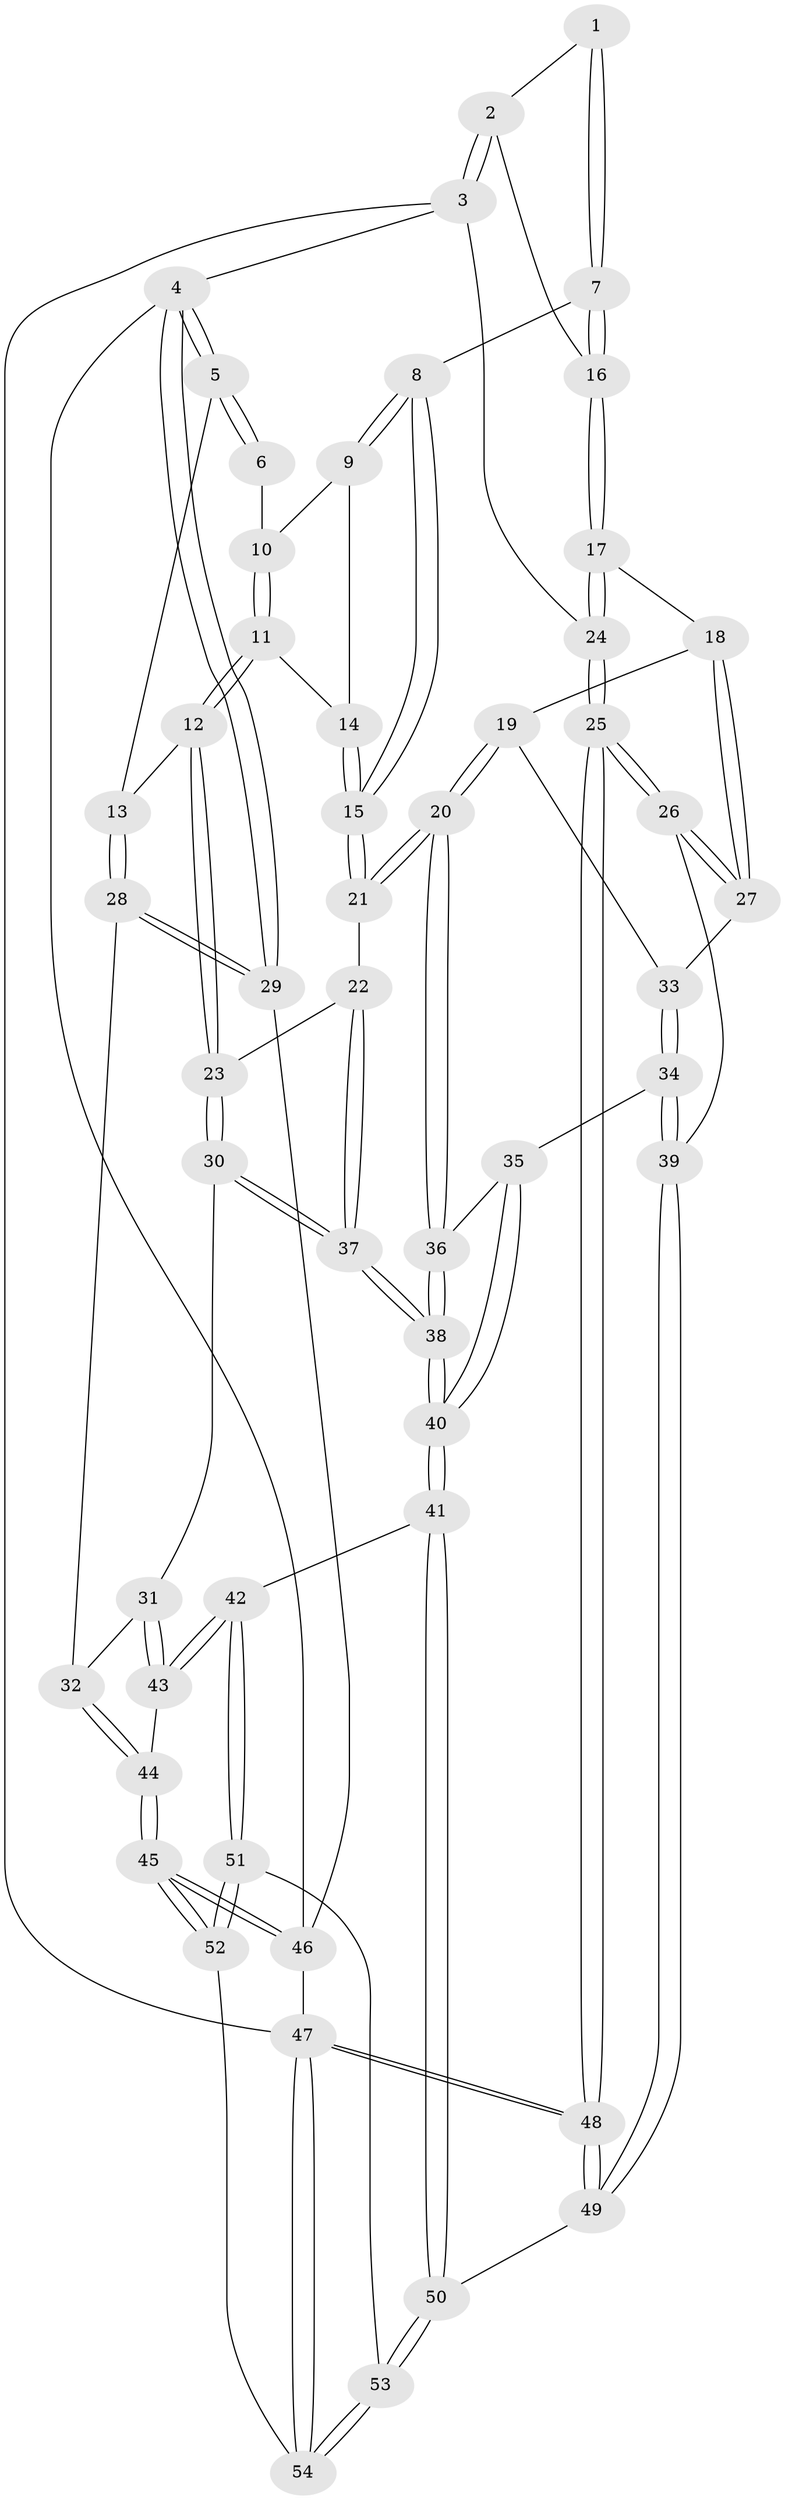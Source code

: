 // coarse degree distribution, {3: 0.10810810810810811, 5: 0.3783783783783784, 4: 0.40540540540540543, 6: 0.10810810810810811}
// Generated by graph-tools (version 1.1) at 2025/52/02/27/25 19:52:42]
// undirected, 54 vertices, 132 edges
graph export_dot {
graph [start="1"]
  node [color=gray90,style=filled];
  1 [pos="+0.6796617746692497+0"];
  2 [pos="+1+0"];
  3 [pos="+1+0"];
  4 [pos="+0+0"];
  5 [pos="+0.2479068258250493+0"];
  6 [pos="+0.4727698378335254+0"];
  7 [pos="+0.717867512094772+0.06642420740472088"];
  8 [pos="+0.6925718108224849+0.11321464710393689"];
  9 [pos="+0.5992170587456336+0.09452656098392698"];
  10 [pos="+0.4980315038725416+0"];
  11 [pos="+0.5293975799128087+0.15875056880763466"];
  12 [pos="+0.4912777307177674+0.2756912180607116"];
  13 [pos="+0.25090676808069645+0.1901873073941063"];
  14 [pos="+0.5813909071218518+0.12290100890247234"];
  15 [pos="+0.6830398446487792+0.18136480632546656"];
  16 [pos="+0.8784559183331613+0.1322338128646845"];
  17 [pos="+0.885317474344413+0.23737036566322073"];
  18 [pos="+0.8625616227622306+0.25292251711584396"];
  19 [pos="+0.7501546573656265+0.30735027608374926"];
  20 [pos="+0.7099062737968872+0.30915950902903166"];
  21 [pos="+0.6819415195175907+0.29672055927867425"];
  22 [pos="+0.5673243740853908+0.3076459534948837"];
  23 [pos="+0.499270929877205+0.2827436821657002"];
  24 [pos="+1+0.3372034832190335"];
  25 [pos="+1+0.6556878160464561"];
  26 [pos="+1+0.6451740543832242"];
  27 [pos="+0.9260025973451316+0.44862191266731116"];
  28 [pos="+0.09469492225160425+0.3834302271070541"];
  29 [pos="+0+0.4307803078286981"];
  30 [pos="+0.40368494111027114+0.48546961545910006"];
  31 [pos="+0.3872743757667403+0.4962521991037599"];
  32 [pos="+0.27342621758149027+0.4991820845229931"];
  33 [pos="+0.8077418217793412+0.3906596617639013"];
  34 [pos="+0.8422506517450637+0.5905490384974916"];
  35 [pos="+0.7483557896456692+0.562057980861812"];
  36 [pos="+0.7071570921198383+0.40214469357756494"];
  37 [pos="+0.5550553598919378+0.5101237295074526"];
  38 [pos="+0.583792467520012+0.5630830076299705"];
  39 [pos="+0.9418717768471233+0.6544420835030829"];
  40 [pos="+0.5953154861427985+0.6071815763754114"];
  41 [pos="+0.5548748097414641+0.693140622073847"];
  42 [pos="+0.5236585695013891+0.6994351283076948"];
  43 [pos="+0.49097400106030487+0.6866802751446205"];
  44 [pos="+0.32129043082300723+0.6862135084608566"];
  45 [pos="+0+1"];
  46 [pos="+0+1"];
  47 [pos="+1+1"];
  48 [pos="+1+1"];
  49 [pos="+0.7114403047168315+0.830766945652448"];
  50 [pos="+0.7060703530321182+0.8332248926696183"];
  51 [pos="+0.35687634056224876+1"];
  52 [pos="+0.2028268981471383+1"];
  53 [pos="+0.7057406467584489+0.8346553054012221"];
  54 [pos="+0.7301618953387802+1"];
  1 -- 2;
  1 -- 7;
  1 -- 7;
  2 -- 3;
  2 -- 3;
  2 -- 16;
  3 -- 4;
  3 -- 24;
  3 -- 47;
  4 -- 5;
  4 -- 5;
  4 -- 29;
  4 -- 29;
  4 -- 46;
  5 -- 6;
  5 -- 6;
  5 -- 13;
  6 -- 10;
  7 -- 8;
  7 -- 16;
  7 -- 16;
  8 -- 9;
  8 -- 9;
  8 -- 15;
  8 -- 15;
  9 -- 10;
  9 -- 14;
  10 -- 11;
  10 -- 11;
  11 -- 12;
  11 -- 12;
  11 -- 14;
  12 -- 13;
  12 -- 23;
  12 -- 23;
  13 -- 28;
  13 -- 28;
  14 -- 15;
  14 -- 15;
  15 -- 21;
  15 -- 21;
  16 -- 17;
  16 -- 17;
  17 -- 18;
  17 -- 24;
  17 -- 24;
  18 -- 19;
  18 -- 27;
  18 -- 27;
  19 -- 20;
  19 -- 20;
  19 -- 33;
  20 -- 21;
  20 -- 21;
  20 -- 36;
  20 -- 36;
  21 -- 22;
  22 -- 23;
  22 -- 37;
  22 -- 37;
  23 -- 30;
  23 -- 30;
  24 -- 25;
  24 -- 25;
  25 -- 26;
  25 -- 26;
  25 -- 48;
  25 -- 48;
  26 -- 27;
  26 -- 27;
  26 -- 39;
  27 -- 33;
  28 -- 29;
  28 -- 29;
  28 -- 32;
  29 -- 46;
  30 -- 31;
  30 -- 37;
  30 -- 37;
  31 -- 32;
  31 -- 43;
  31 -- 43;
  32 -- 44;
  32 -- 44;
  33 -- 34;
  33 -- 34;
  34 -- 35;
  34 -- 39;
  34 -- 39;
  35 -- 36;
  35 -- 40;
  35 -- 40;
  36 -- 38;
  36 -- 38;
  37 -- 38;
  37 -- 38;
  38 -- 40;
  38 -- 40;
  39 -- 49;
  39 -- 49;
  40 -- 41;
  40 -- 41;
  41 -- 42;
  41 -- 50;
  41 -- 50;
  42 -- 43;
  42 -- 43;
  42 -- 51;
  42 -- 51;
  43 -- 44;
  44 -- 45;
  44 -- 45;
  45 -- 46;
  45 -- 46;
  45 -- 52;
  45 -- 52;
  46 -- 47;
  47 -- 48;
  47 -- 48;
  47 -- 54;
  47 -- 54;
  48 -- 49;
  48 -- 49;
  49 -- 50;
  50 -- 53;
  50 -- 53;
  51 -- 52;
  51 -- 52;
  51 -- 53;
  52 -- 54;
  53 -- 54;
  53 -- 54;
}
